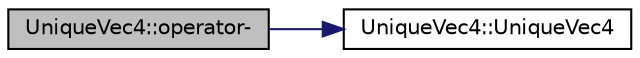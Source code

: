 digraph "UniqueVec4::operator-"
{
 // INTERACTIVE_SVG=YES
 // LATEX_PDF_SIZE
  edge [fontname="Helvetica",fontsize="10",labelfontname="Helvetica",labelfontsize="10"];
  node [fontname="Helvetica",fontsize="10",shape=record];
  rankdir="LR";
  Node1 [label="UniqueVec4::operator-",height=0.2,width=0.4,color="black", fillcolor="grey75", style="filled", fontcolor="black",tooltip=" "];
  Node1 -> Node2 [color="midnightblue",fontsize="10",style="solid",fontname="Helvetica"];
  Node2 [label="UniqueVec4::UniqueVec4",height=0.2,width=0.4,color="black", fillcolor="white", style="filled",URL="$d6/d04/class_unique_vec4.html#a266999086f2036c4a5e7caf173e22a75",tooltip=" "];
}
